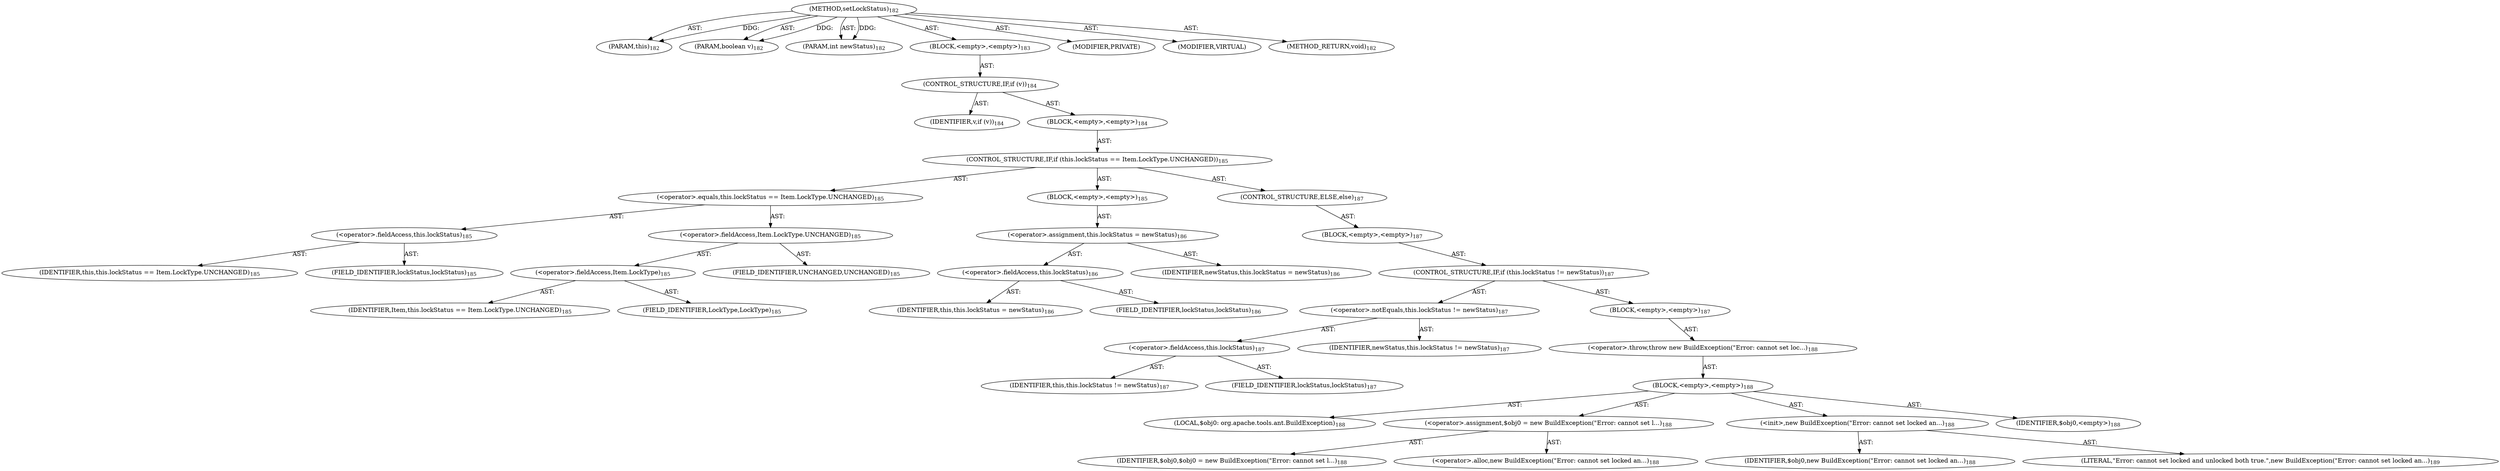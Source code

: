 digraph "setLockStatus" {  
"111669149702" [label = <(METHOD,setLockStatus)<SUB>182</SUB>> ]
"115964116998" [label = <(PARAM,this)<SUB>182</SUB>> ]
"115964117022" [label = <(PARAM,boolean v)<SUB>182</SUB>> ]
"115964117023" [label = <(PARAM,int newStatus)<SUB>182</SUB>> ]
"25769803782" [label = <(BLOCK,&lt;empty&gt;,&lt;empty&gt;)<SUB>183</SUB>> ]
"47244640256" [label = <(CONTROL_STRUCTURE,IF,if (v))<SUB>184</SUB>> ]
"68719476843" [label = <(IDENTIFIER,v,if (v))<SUB>184</SUB>> ]
"25769803783" [label = <(BLOCK,&lt;empty&gt;,&lt;empty&gt;)<SUB>184</SUB>> ]
"47244640257" [label = <(CONTROL_STRUCTURE,IF,if (this.lockStatus == Item.LockType.UNCHANGED))<SUB>185</SUB>> ]
"30064771085" [label = <(&lt;operator&gt;.equals,this.lockStatus == Item.LockType.UNCHANGED)<SUB>185</SUB>> ]
"30064771086" [label = <(&lt;operator&gt;.fieldAccess,this.lockStatus)<SUB>185</SUB>> ]
"68719476742" [label = <(IDENTIFIER,this,this.lockStatus == Item.LockType.UNCHANGED)<SUB>185</SUB>> ]
"55834574855" [label = <(FIELD_IDENTIFIER,lockStatus,lockStatus)<SUB>185</SUB>> ]
"30064771087" [label = <(&lt;operator&gt;.fieldAccess,Item.LockType.UNCHANGED)<SUB>185</SUB>> ]
"30064771088" [label = <(&lt;operator&gt;.fieldAccess,Item.LockType)<SUB>185</SUB>> ]
"68719476844" [label = <(IDENTIFIER,Item,this.lockStatus == Item.LockType.UNCHANGED)<SUB>185</SUB>> ]
"55834574856" [label = <(FIELD_IDENTIFIER,LockType,LockType)<SUB>185</SUB>> ]
"55834574857" [label = <(FIELD_IDENTIFIER,UNCHANGED,UNCHANGED)<SUB>185</SUB>> ]
"25769803784" [label = <(BLOCK,&lt;empty&gt;,&lt;empty&gt;)<SUB>185</SUB>> ]
"30064771089" [label = <(&lt;operator&gt;.assignment,this.lockStatus = newStatus)<SUB>186</SUB>> ]
"30064771090" [label = <(&lt;operator&gt;.fieldAccess,this.lockStatus)<SUB>186</SUB>> ]
"68719476743" [label = <(IDENTIFIER,this,this.lockStatus = newStatus)<SUB>186</SUB>> ]
"55834574858" [label = <(FIELD_IDENTIFIER,lockStatus,lockStatus)<SUB>186</SUB>> ]
"68719476845" [label = <(IDENTIFIER,newStatus,this.lockStatus = newStatus)<SUB>186</SUB>> ]
"47244640258" [label = <(CONTROL_STRUCTURE,ELSE,else)<SUB>187</SUB>> ]
"25769803785" [label = <(BLOCK,&lt;empty&gt;,&lt;empty&gt;)<SUB>187</SUB>> ]
"47244640259" [label = <(CONTROL_STRUCTURE,IF,if (this.lockStatus != newStatus))<SUB>187</SUB>> ]
"30064771091" [label = <(&lt;operator&gt;.notEquals,this.lockStatus != newStatus)<SUB>187</SUB>> ]
"30064771092" [label = <(&lt;operator&gt;.fieldAccess,this.lockStatus)<SUB>187</SUB>> ]
"68719476744" [label = <(IDENTIFIER,this,this.lockStatus != newStatus)<SUB>187</SUB>> ]
"55834574859" [label = <(FIELD_IDENTIFIER,lockStatus,lockStatus)<SUB>187</SUB>> ]
"68719476846" [label = <(IDENTIFIER,newStatus,this.lockStatus != newStatus)<SUB>187</SUB>> ]
"25769803786" [label = <(BLOCK,&lt;empty&gt;,&lt;empty&gt;)<SUB>187</SUB>> ]
"30064771093" [label = <(&lt;operator&gt;.throw,throw new BuildException(&quot;Error: cannot set loc...)<SUB>188</SUB>> ]
"25769803787" [label = <(BLOCK,&lt;empty&gt;,&lt;empty&gt;)<SUB>188</SUB>> ]
"94489280512" [label = <(LOCAL,$obj0: org.apache.tools.ant.BuildException)<SUB>188</SUB>> ]
"30064771094" [label = <(&lt;operator&gt;.assignment,$obj0 = new BuildException(&quot;Error: cannot set l...)<SUB>188</SUB>> ]
"68719476847" [label = <(IDENTIFIER,$obj0,$obj0 = new BuildException(&quot;Error: cannot set l...)<SUB>188</SUB>> ]
"30064771095" [label = <(&lt;operator&gt;.alloc,new BuildException(&quot;Error: cannot set locked an...)<SUB>188</SUB>> ]
"30064771096" [label = <(&lt;init&gt;,new BuildException(&quot;Error: cannot set locked an...)<SUB>188</SUB>> ]
"68719476848" [label = <(IDENTIFIER,$obj0,new BuildException(&quot;Error: cannot set locked an...)<SUB>188</SUB>> ]
"90194313216" [label = <(LITERAL,&quot;Error: cannot set locked and unlocked both true.&quot;,new BuildException(&quot;Error: cannot set locked an...)<SUB>189</SUB>> ]
"68719476849" [label = <(IDENTIFIER,$obj0,&lt;empty&gt;)<SUB>188</SUB>> ]
"133143986192" [label = <(MODIFIER,PRIVATE)> ]
"133143986193" [label = <(MODIFIER,VIRTUAL)> ]
"128849018886" [label = <(METHOD_RETURN,void)<SUB>182</SUB>> ]
  "111669149702" -> "115964116998"  [ label = "AST: "] 
  "111669149702" -> "115964117022"  [ label = "AST: "] 
  "111669149702" -> "115964117023"  [ label = "AST: "] 
  "111669149702" -> "25769803782"  [ label = "AST: "] 
  "111669149702" -> "133143986192"  [ label = "AST: "] 
  "111669149702" -> "133143986193"  [ label = "AST: "] 
  "111669149702" -> "128849018886"  [ label = "AST: "] 
  "25769803782" -> "47244640256"  [ label = "AST: "] 
  "47244640256" -> "68719476843"  [ label = "AST: "] 
  "47244640256" -> "25769803783"  [ label = "AST: "] 
  "25769803783" -> "47244640257"  [ label = "AST: "] 
  "47244640257" -> "30064771085"  [ label = "AST: "] 
  "47244640257" -> "25769803784"  [ label = "AST: "] 
  "47244640257" -> "47244640258"  [ label = "AST: "] 
  "30064771085" -> "30064771086"  [ label = "AST: "] 
  "30064771085" -> "30064771087"  [ label = "AST: "] 
  "30064771086" -> "68719476742"  [ label = "AST: "] 
  "30064771086" -> "55834574855"  [ label = "AST: "] 
  "30064771087" -> "30064771088"  [ label = "AST: "] 
  "30064771087" -> "55834574857"  [ label = "AST: "] 
  "30064771088" -> "68719476844"  [ label = "AST: "] 
  "30064771088" -> "55834574856"  [ label = "AST: "] 
  "25769803784" -> "30064771089"  [ label = "AST: "] 
  "30064771089" -> "30064771090"  [ label = "AST: "] 
  "30064771089" -> "68719476845"  [ label = "AST: "] 
  "30064771090" -> "68719476743"  [ label = "AST: "] 
  "30064771090" -> "55834574858"  [ label = "AST: "] 
  "47244640258" -> "25769803785"  [ label = "AST: "] 
  "25769803785" -> "47244640259"  [ label = "AST: "] 
  "47244640259" -> "30064771091"  [ label = "AST: "] 
  "47244640259" -> "25769803786"  [ label = "AST: "] 
  "30064771091" -> "30064771092"  [ label = "AST: "] 
  "30064771091" -> "68719476846"  [ label = "AST: "] 
  "30064771092" -> "68719476744"  [ label = "AST: "] 
  "30064771092" -> "55834574859"  [ label = "AST: "] 
  "25769803786" -> "30064771093"  [ label = "AST: "] 
  "30064771093" -> "25769803787"  [ label = "AST: "] 
  "25769803787" -> "94489280512"  [ label = "AST: "] 
  "25769803787" -> "30064771094"  [ label = "AST: "] 
  "25769803787" -> "30064771096"  [ label = "AST: "] 
  "25769803787" -> "68719476849"  [ label = "AST: "] 
  "30064771094" -> "68719476847"  [ label = "AST: "] 
  "30064771094" -> "30064771095"  [ label = "AST: "] 
  "30064771096" -> "68719476848"  [ label = "AST: "] 
  "30064771096" -> "90194313216"  [ label = "AST: "] 
  "111669149702" -> "115964116998"  [ label = "DDG: "] 
  "111669149702" -> "115964117022"  [ label = "DDG: "] 
  "111669149702" -> "115964117023"  [ label = "DDG: "] 
}
